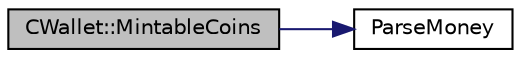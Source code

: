 digraph "CWallet::MintableCoins"
{
  edge [fontname="Helvetica",fontsize="10",labelfontname="Helvetica",labelfontsize="10"];
  node [fontname="Helvetica",fontsize="10",shape=record];
  rankdir="LR";
  Node1147 [label="CWallet::MintableCoins",height=0.2,width=0.4,color="black", fillcolor="grey75", style="filled", fontcolor="black"];
  Node1147 -> Node1148 [color="midnightblue",fontsize="10",style="solid",fontname="Helvetica"];
  Node1148 [label="ParseMoney",height=0.2,width=0.4,color="black", fillcolor="white", style="filled",URL="$utilmoneystr_8cpp.html#a9ebffff9292ea77a3801d29ae2f23572"];
}
